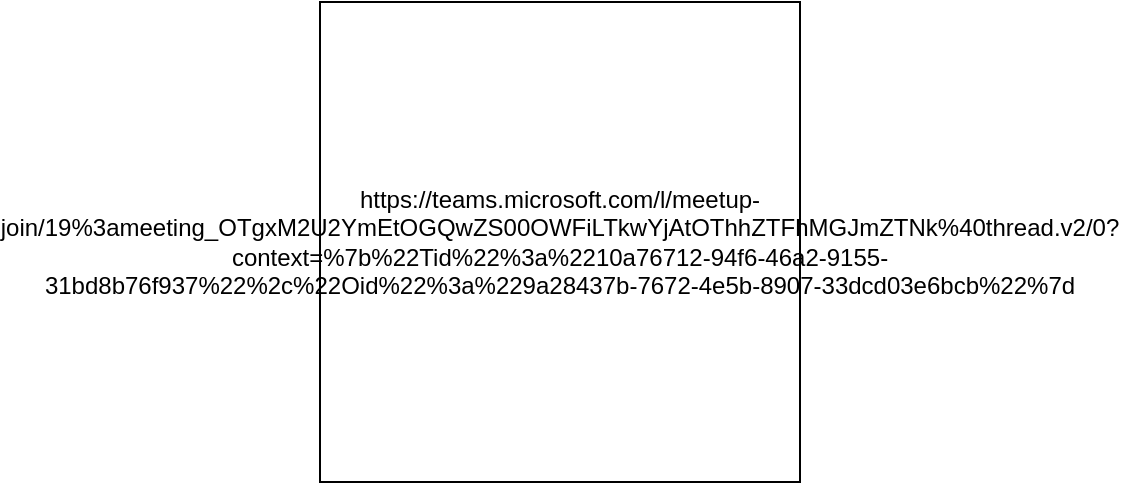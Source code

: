 <mxfile version="27.0.9">
  <diagram name="Página-1" id="LPzA1EdKOrGCX12UJips">
    <mxGraphModel dx="872" dy="473" grid="1" gridSize="10" guides="1" tooltips="1" connect="1" arrows="1" fold="1" page="1" pageScale="1" pageWidth="827" pageHeight="1169" math="0" shadow="0">
      <root>
        <mxCell id="0" />
        <mxCell id="1" parent="0" />
        <mxCell id="BI7qu-xGezTDBP3VlgTr-2" value="https://teams.microsoft.com/l/meetup-join/19%3ameeting_OTgxM2U2YmEtOGQwZS00OWFiLTkwYjAtOThhZTFhMGJmZTNk%40thread.v2/0?context=%7b%22Tid%22%3a%2210a76712-94f6-46a2-9155-31bd8b76f937%22%2c%22Oid%22%3a%229a28437b-7672-4e5b-8907-33dcd03e6bcb%22%7d" style="whiteSpace=wrap;html=1;aspect=fixed;" vertex="1" parent="1">
          <mxGeometry x="210" y="50" width="240" height="240" as="geometry" />
        </mxCell>
      </root>
    </mxGraphModel>
  </diagram>
</mxfile>
